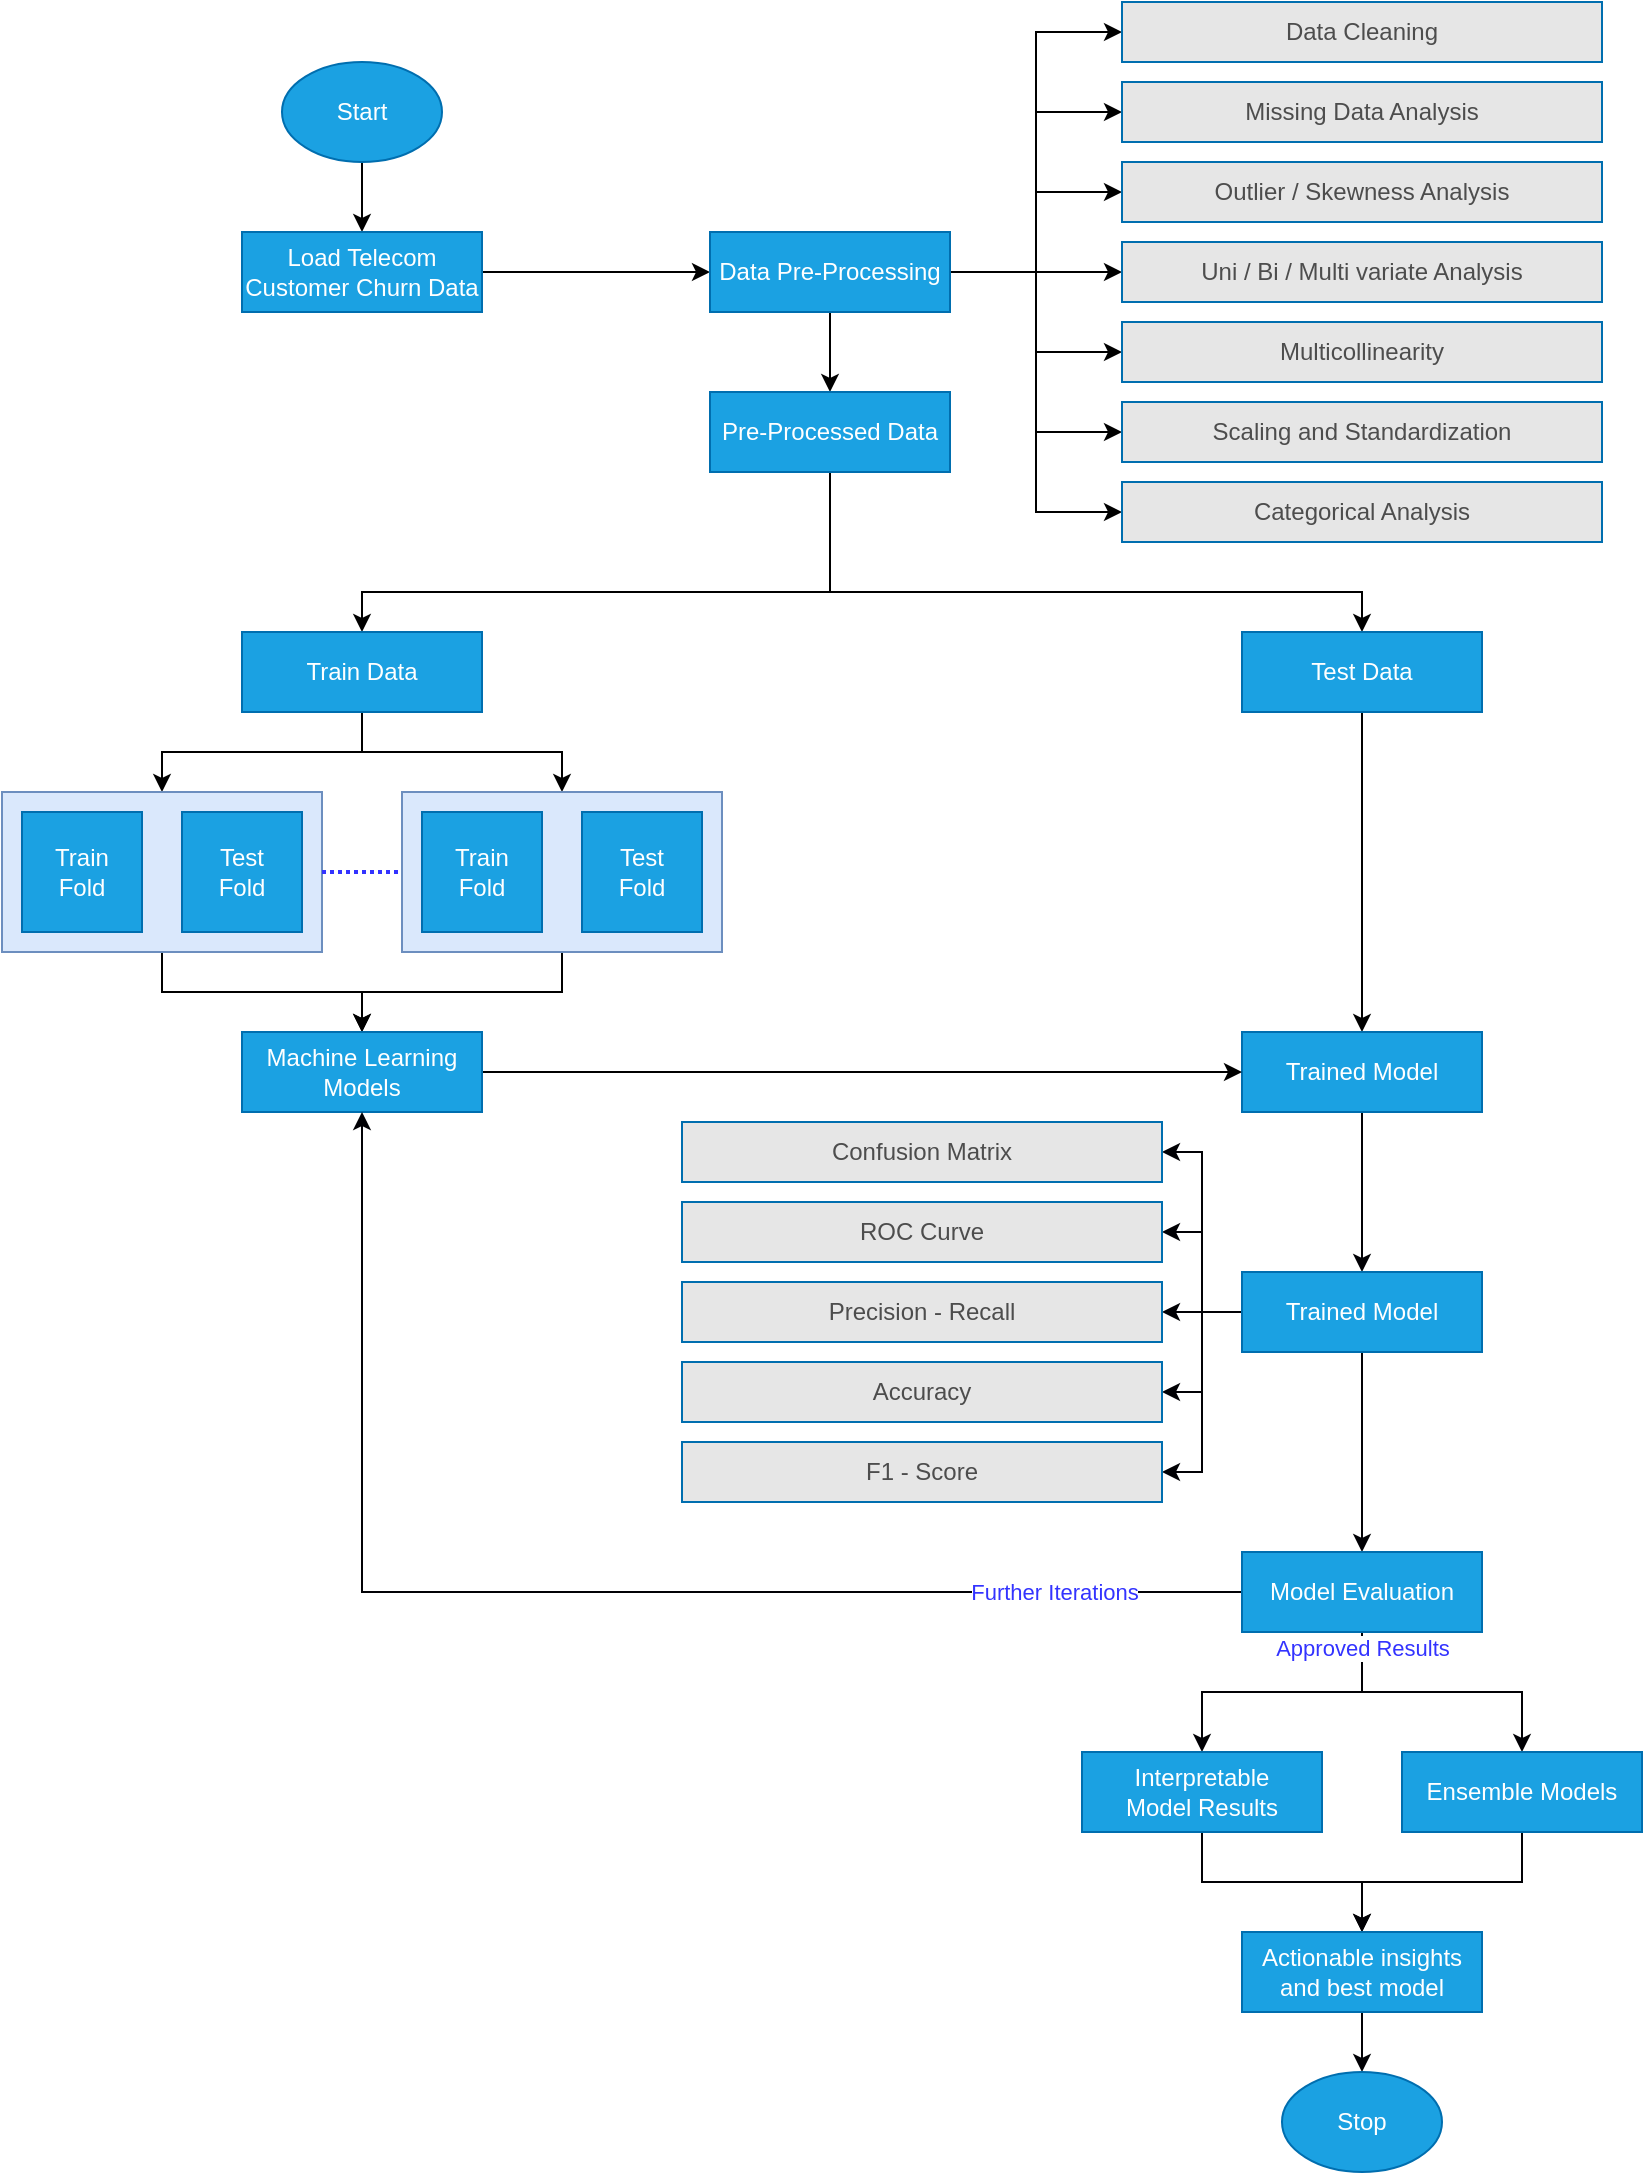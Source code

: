 <mxfile version="14.2.3" type="github">
  <diagram id="T6xlHbsUolrJedsmvCXW" name="Page-1">
    <mxGraphModel dx="667" dy="435" grid="1" gridSize="10" guides="1" tooltips="1" connect="1" arrows="1" fold="1" page="1" pageScale="1" pageWidth="827" pageHeight="1169" math="0" shadow="0">
      <root>
        <mxCell id="0" />
        <mxCell id="1" parent="0" />
        <mxCell id="YMOrMJ7NWThHLhNSM4CX-36" style="edgeStyle=orthogonalEdgeStyle;rounded=0;orthogonalLoop=1;jettySize=auto;html=1;fontColor=#4D4D4D;" edge="1" parent="1" source="YMOrMJ7NWThHLhNSM4CX-1" target="YMOrMJ7NWThHLhNSM4CX-2">
          <mxGeometry relative="1" as="geometry" />
        </mxCell>
        <mxCell id="YMOrMJ7NWThHLhNSM4CX-1" value="Start" style="ellipse;whiteSpace=wrap;html=1;fillColor=#1ba1e2;strokeColor=#006EAF;fontColor=#ffffff;" vertex="1" parent="1">
          <mxGeometry x="140" y="75" width="80" height="50" as="geometry" />
        </mxCell>
        <mxCell id="YMOrMJ7NWThHLhNSM4CX-37" style="edgeStyle=orthogonalEdgeStyle;rounded=0;orthogonalLoop=1;jettySize=auto;html=1;fontColor=#4D4D4D;" edge="1" parent="1" source="YMOrMJ7NWThHLhNSM4CX-2" target="YMOrMJ7NWThHLhNSM4CX-4">
          <mxGeometry relative="1" as="geometry" />
        </mxCell>
        <mxCell id="YMOrMJ7NWThHLhNSM4CX-2" value="Load Telecom Customer Churn Data" style="rounded=0;whiteSpace=wrap;html=1;fillColor=#1ba1e2;strokeColor=#006EAF;fontColor=#ffffff;" vertex="1" parent="1">
          <mxGeometry x="120" y="160" width="120" height="40" as="geometry" />
        </mxCell>
        <mxCell id="YMOrMJ7NWThHLhNSM4CX-38" style="edgeStyle=orthogonalEdgeStyle;rounded=0;orthogonalLoop=1;jettySize=auto;html=1;entryX=0;entryY=0.5;entryDx=0;entryDy=0;fontColor=#4D4D4D;" edge="1" parent="1" source="YMOrMJ7NWThHLhNSM4CX-4" target="YMOrMJ7NWThHLhNSM4CX-5">
          <mxGeometry relative="1" as="geometry" />
        </mxCell>
        <mxCell id="YMOrMJ7NWThHLhNSM4CX-39" style="edgeStyle=orthogonalEdgeStyle;rounded=0;orthogonalLoop=1;jettySize=auto;html=1;entryX=0;entryY=0.5;entryDx=0;entryDy=0;fontColor=#4D4D4D;" edge="1" parent="1" source="YMOrMJ7NWThHLhNSM4CX-4" target="YMOrMJ7NWThHLhNSM4CX-9">
          <mxGeometry relative="1" as="geometry" />
        </mxCell>
        <mxCell id="YMOrMJ7NWThHLhNSM4CX-40" style="edgeStyle=orthogonalEdgeStyle;rounded=0;orthogonalLoop=1;jettySize=auto;html=1;entryX=0;entryY=0.5;entryDx=0;entryDy=0;fontColor=#4D4D4D;" edge="1" parent="1" source="YMOrMJ7NWThHLhNSM4CX-4" target="YMOrMJ7NWThHLhNSM4CX-10">
          <mxGeometry relative="1" as="geometry" />
        </mxCell>
        <mxCell id="YMOrMJ7NWThHLhNSM4CX-41" style="edgeStyle=orthogonalEdgeStyle;rounded=0;orthogonalLoop=1;jettySize=auto;html=1;entryX=0;entryY=0.5;entryDx=0;entryDy=0;fontColor=#4D4D4D;" edge="1" parent="1" source="YMOrMJ7NWThHLhNSM4CX-4" target="YMOrMJ7NWThHLhNSM4CX-11">
          <mxGeometry relative="1" as="geometry" />
        </mxCell>
        <mxCell id="YMOrMJ7NWThHLhNSM4CX-42" style="edgeStyle=orthogonalEdgeStyle;rounded=0;orthogonalLoop=1;jettySize=auto;html=1;entryX=0;entryY=0.5;entryDx=0;entryDy=0;fontColor=#4D4D4D;" edge="1" parent="1" source="YMOrMJ7NWThHLhNSM4CX-4" target="YMOrMJ7NWThHLhNSM4CX-12">
          <mxGeometry relative="1" as="geometry" />
        </mxCell>
        <mxCell id="YMOrMJ7NWThHLhNSM4CX-43" style="edgeStyle=orthogonalEdgeStyle;rounded=0;orthogonalLoop=1;jettySize=auto;html=1;entryX=0;entryY=0.5;entryDx=0;entryDy=0;fontColor=#4D4D4D;" edge="1" parent="1" source="YMOrMJ7NWThHLhNSM4CX-4" target="YMOrMJ7NWThHLhNSM4CX-8">
          <mxGeometry relative="1" as="geometry" />
        </mxCell>
        <mxCell id="YMOrMJ7NWThHLhNSM4CX-44" style="edgeStyle=orthogonalEdgeStyle;rounded=0;orthogonalLoop=1;jettySize=auto;html=1;entryX=0;entryY=0.5;entryDx=0;entryDy=0;fontColor=#4D4D4D;" edge="1" parent="1" source="YMOrMJ7NWThHLhNSM4CX-4" target="YMOrMJ7NWThHLhNSM4CX-7">
          <mxGeometry relative="1" as="geometry" />
        </mxCell>
        <mxCell id="YMOrMJ7NWThHLhNSM4CX-45" style="edgeStyle=orthogonalEdgeStyle;rounded=0;orthogonalLoop=1;jettySize=auto;html=1;fontColor=#4D4D4D;" edge="1" parent="1" source="YMOrMJ7NWThHLhNSM4CX-4" target="YMOrMJ7NWThHLhNSM4CX-15">
          <mxGeometry relative="1" as="geometry" />
        </mxCell>
        <mxCell id="YMOrMJ7NWThHLhNSM4CX-4" value="Data Pre-Processing" style="rounded=0;whiteSpace=wrap;html=1;fillColor=#1ba1e2;strokeColor=#006EAF;fontColor=#ffffff;" vertex="1" parent="1">
          <mxGeometry x="354" y="160" width="120" height="40" as="geometry" />
        </mxCell>
        <mxCell id="YMOrMJ7NWThHLhNSM4CX-5" value="&lt;font color=&quot;#4d4d4d&quot;&gt;Data Cleaning&lt;/font&gt;" style="rounded=0;whiteSpace=wrap;html=1;strokeColor=#006EAF;fontColor=#ffffff;fillColor=#E6E6E6;" vertex="1" parent="1">
          <mxGeometry x="560" y="45" width="240" height="30" as="geometry" />
        </mxCell>
        <mxCell id="YMOrMJ7NWThHLhNSM4CX-7" value="Categorical Analysis" style="rounded=0;whiteSpace=wrap;html=1;strokeColor=#006EAF;fillColor=#E6E6E6;fontColor=#4D4D4D;" vertex="1" parent="1">
          <mxGeometry x="560" y="285" width="240" height="30" as="geometry" />
        </mxCell>
        <mxCell id="YMOrMJ7NWThHLhNSM4CX-8" value="Scaling and Standardization" style="rounded=0;whiteSpace=wrap;html=1;strokeColor=#006EAF;fillColor=#E6E6E6;fontColor=#4D4D4D;" vertex="1" parent="1">
          <mxGeometry x="560" y="245" width="240" height="30" as="geometry" />
        </mxCell>
        <mxCell id="YMOrMJ7NWThHLhNSM4CX-9" value="Missing Data Analysis" style="rounded=0;whiteSpace=wrap;html=1;strokeColor=#006EAF;fillColor=#E6E6E6;fontColor=#4D4D4D;" vertex="1" parent="1">
          <mxGeometry x="560" y="85" width="240" height="30" as="geometry" />
        </mxCell>
        <mxCell id="YMOrMJ7NWThHLhNSM4CX-10" value="Outlier / Skewness Analysis" style="rounded=0;whiteSpace=wrap;html=1;strokeColor=#006EAF;fillColor=#E6E6E6;fontColor=#4D4D4D;" vertex="1" parent="1">
          <mxGeometry x="560" y="125" width="240" height="30" as="geometry" />
        </mxCell>
        <mxCell id="YMOrMJ7NWThHLhNSM4CX-11" value="Uni / Bi / Multi variate Analysis" style="rounded=0;whiteSpace=wrap;html=1;strokeColor=#006EAF;fillColor=#E6E6E6;fontColor=#4D4D4D;" vertex="1" parent="1">
          <mxGeometry x="560" y="165" width="240" height="30" as="geometry" />
        </mxCell>
        <mxCell id="YMOrMJ7NWThHLhNSM4CX-12" value="Multicollinearity" style="rounded=0;whiteSpace=wrap;html=1;strokeColor=#006EAF;fillColor=#E6E6E6;fontColor=#4D4D4D;" vertex="1" parent="1">
          <mxGeometry x="560" y="205" width="240" height="30" as="geometry" />
        </mxCell>
        <mxCell id="YMOrMJ7NWThHLhNSM4CX-46" style="edgeStyle=orthogonalEdgeStyle;rounded=0;orthogonalLoop=1;jettySize=auto;html=1;entryX=0.5;entryY=0;entryDx=0;entryDy=0;fontColor=#4D4D4D;" edge="1" parent="1" source="YMOrMJ7NWThHLhNSM4CX-15" target="YMOrMJ7NWThHLhNSM4CX-17">
          <mxGeometry relative="1" as="geometry">
            <Array as="points">
              <mxPoint x="414" y="340" />
              <mxPoint x="180" y="340" />
            </Array>
          </mxGeometry>
        </mxCell>
        <mxCell id="YMOrMJ7NWThHLhNSM4CX-47" style="edgeStyle=orthogonalEdgeStyle;rounded=0;orthogonalLoop=1;jettySize=auto;html=1;fontColor=#4D4D4D;" edge="1" parent="1" source="YMOrMJ7NWThHLhNSM4CX-15" target="YMOrMJ7NWThHLhNSM4CX-18">
          <mxGeometry relative="1" as="geometry">
            <Array as="points">
              <mxPoint x="414" y="340" />
              <mxPoint x="680" y="340" />
            </Array>
          </mxGeometry>
        </mxCell>
        <mxCell id="YMOrMJ7NWThHLhNSM4CX-15" value="Pre-Processed Data" style="rounded=0;whiteSpace=wrap;html=1;fillColor=#1ba1e2;strokeColor=#006EAF;fontColor=#ffffff;" vertex="1" parent="1">
          <mxGeometry x="354" y="240" width="120" height="40" as="geometry" />
        </mxCell>
        <mxCell id="YMOrMJ7NWThHLhNSM4CX-48" style="edgeStyle=orthogonalEdgeStyle;rounded=0;orthogonalLoop=1;jettySize=auto;html=1;entryX=0.5;entryY=0;entryDx=0;entryDy=0;fontColor=#4D4D4D;" edge="1" parent="1" source="YMOrMJ7NWThHLhNSM4CX-17" target="YMOrMJ7NWThHLhNSM4CX-19">
          <mxGeometry relative="1" as="geometry" />
        </mxCell>
        <mxCell id="YMOrMJ7NWThHLhNSM4CX-49" style="edgeStyle=orthogonalEdgeStyle;rounded=0;orthogonalLoop=1;jettySize=auto;html=1;entryX=0.5;entryY=0;entryDx=0;entryDy=0;fontColor=#4D4D4D;" edge="1" parent="1" source="YMOrMJ7NWThHLhNSM4CX-17" target="YMOrMJ7NWThHLhNSM4CX-23">
          <mxGeometry relative="1" as="geometry" />
        </mxCell>
        <mxCell id="YMOrMJ7NWThHLhNSM4CX-17" value="Train Data" style="rounded=0;whiteSpace=wrap;html=1;fillColor=#1ba1e2;strokeColor=#006EAF;fontColor=#ffffff;" vertex="1" parent="1">
          <mxGeometry x="120" y="360" width="120" height="40" as="geometry" />
        </mxCell>
        <mxCell id="YMOrMJ7NWThHLhNSM4CX-50" style="edgeStyle=orthogonalEdgeStyle;rounded=0;orthogonalLoop=1;jettySize=auto;html=1;fontColor=#4D4D4D;" edge="1" parent="1" source="YMOrMJ7NWThHLhNSM4CX-18" target="YMOrMJ7NWThHLhNSM4CX-26">
          <mxGeometry relative="1" as="geometry" />
        </mxCell>
        <mxCell id="YMOrMJ7NWThHLhNSM4CX-18" value="Test Data" style="rounded=0;whiteSpace=wrap;html=1;fillColor=#1ba1e2;strokeColor=#006EAF;fontColor=#ffffff;" vertex="1" parent="1">
          <mxGeometry x="620" y="360" width="120" height="40" as="geometry" />
        </mxCell>
        <mxCell id="YMOrMJ7NWThHLhNSM4CX-51" style="edgeStyle=orthogonalEdgeStyle;rounded=0;orthogonalLoop=1;jettySize=auto;html=1;fontColor=#4D4D4D;" edge="1" parent="1" source="YMOrMJ7NWThHLhNSM4CX-19" target="YMOrMJ7NWThHLhNSM4CX-27">
          <mxGeometry relative="1" as="geometry" />
        </mxCell>
        <mxCell id="YMOrMJ7NWThHLhNSM4CX-19" value="" style="rounded=0;whiteSpace=wrap;html=1;fillColor=#dae8fc;strokeColor=#6c8ebf;" vertex="1" parent="1">
          <mxGeometry y="440" width="160" height="80" as="geometry" />
        </mxCell>
        <mxCell id="YMOrMJ7NWThHLhNSM4CX-21" value="Train&lt;br&gt;Fold" style="rounded=0;whiteSpace=wrap;html=1;fillColor=#1ba1e2;strokeColor=#006EAF;fontColor=#ffffff;" vertex="1" parent="1">
          <mxGeometry x="10" y="450" width="60" height="60" as="geometry" />
        </mxCell>
        <mxCell id="YMOrMJ7NWThHLhNSM4CX-22" value="Test&lt;br&gt;Fold" style="rounded=0;whiteSpace=wrap;html=1;fillColor=#1ba1e2;strokeColor=#006EAF;fontColor=#ffffff;" vertex="1" parent="1">
          <mxGeometry x="90" y="450" width="60" height="60" as="geometry" />
        </mxCell>
        <mxCell id="YMOrMJ7NWThHLhNSM4CX-52" style="edgeStyle=orthogonalEdgeStyle;rounded=0;orthogonalLoop=1;jettySize=auto;html=1;entryX=0.5;entryY=0;entryDx=0;entryDy=0;fontColor=#4D4D4D;" edge="1" parent="1" source="YMOrMJ7NWThHLhNSM4CX-23" target="YMOrMJ7NWThHLhNSM4CX-27">
          <mxGeometry relative="1" as="geometry" />
        </mxCell>
        <mxCell id="YMOrMJ7NWThHLhNSM4CX-23" value="" style="rounded=0;whiteSpace=wrap;html=1;fillColor=#dae8fc;strokeColor=#6c8ebf;" vertex="1" parent="1">
          <mxGeometry x="200" y="440" width="160" height="80" as="geometry" />
        </mxCell>
        <mxCell id="YMOrMJ7NWThHLhNSM4CX-24" value="Train&lt;br&gt;Fold" style="rounded=0;whiteSpace=wrap;html=1;fillColor=#1ba1e2;strokeColor=#006EAF;fontColor=#ffffff;" vertex="1" parent="1">
          <mxGeometry x="210" y="450" width="60" height="60" as="geometry" />
        </mxCell>
        <mxCell id="YMOrMJ7NWThHLhNSM4CX-25" value="Test&lt;br&gt;Fold" style="rounded=0;whiteSpace=wrap;html=1;fillColor=#1ba1e2;strokeColor=#006EAF;fontColor=#ffffff;" vertex="1" parent="1">
          <mxGeometry x="290" y="450" width="60" height="60" as="geometry" />
        </mxCell>
        <mxCell id="YMOrMJ7NWThHLhNSM4CX-54" style="edgeStyle=orthogonalEdgeStyle;rounded=0;orthogonalLoop=1;jettySize=auto;html=1;fontColor=#3333FF;strokeColor=#010105;" edge="1" parent="1" source="YMOrMJ7NWThHLhNSM4CX-26" target="YMOrMJ7NWThHLhNSM4CX-29">
          <mxGeometry relative="1" as="geometry" />
        </mxCell>
        <mxCell id="YMOrMJ7NWThHLhNSM4CX-26" value="Trained Model" style="rounded=0;whiteSpace=wrap;html=1;fillColor=#1ba1e2;strokeColor=#006EAF;fontColor=#ffffff;" vertex="1" parent="1">
          <mxGeometry x="620" y="560" width="120" height="40" as="geometry" />
        </mxCell>
        <mxCell id="YMOrMJ7NWThHLhNSM4CX-28" style="edgeStyle=orthogonalEdgeStyle;rounded=0;orthogonalLoop=1;jettySize=auto;html=1;entryX=0;entryY=0.5;entryDx=0;entryDy=0;fontColor=#4D4D4D;" edge="1" parent="1" source="YMOrMJ7NWThHLhNSM4CX-27" target="YMOrMJ7NWThHLhNSM4CX-26">
          <mxGeometry relative="1" as="geometry" />
        </mxCell>
        <mxCell id="YMOrMJ7NWThHLhNSM4CX-27" value="Machine Learning Models" style="rounded=0;whiteSpace=wrap;html=1;fillColor=#1ba1e2;strokeColor=#006EAF;fontColor=#ffffff;" vertex="1" parent="1">
          <mxGeometry x="120" y="560" width="120" height="40" as="geometry" />
        </mxCell>
        <mxCell id="YMOrMJ7NWThHLhNSM4CX-55" style="edgeStyle=orthogonalEdgeStyle;rounded=0;orthogonalLoop=1;jettySize=auto;html=1;strokeColor=#010105;fontColor=#3333FF;" edge="1" parent="1" source="YMOrMJ7NWThHLhNSM4CX-29" target="YMOrMJ7NWThHLhNSM4CX-35">
          <mxGeometry relative="1" as="geometry" />
        </mxCell>
        <mxCell id="YMOrMJ7NWThHLhNSM4CX-56" style="edgeStyle=orthogonalEdgeStyle;rounded=0;orthogonalLoop=1;jettySize=auto;html=1;entryX=1;entryY=0.5;entryDx=0;entryDy=0;strokeColor=#010105;fontColor=#3333FF;" edge="1" parent="1" source="YMOrMJ7NWThHLhNSM4CX-29" target="YMOrMJ7NWThHLhNSM4CX-32">
          <mxGeometry relative="1" as="geometry" />
        </mxCell>
        <mxCell id="YMOrMJ7NWThHLhNSM4CX-57" style="edgeStyle=orthogonalEdgeStyle;rounded=0;orthogonalLoop=1;jettySize=auto;html=1;entryX=1;entryY=0.5;entryDx=0;entryDy=0;strokeColor=#010105;fontColor=#3333FF;" edge="1" parent="1" source="YMOrMJ7NWThHLhNSM4CX-29" target="YMOrMJ7NWThHLhNSM4CX-33">
          <mxGeometry relative="1" as="geometry" />
        </mxCell>
        <mxCell id="YMOrMJ7NWThHLhNSM4CX-58" style="edgeStyle=orthogonalEdgeStyle;rounded=0;orthogonalLoop=1;jettySize=auto;html=1;strokeColor=#010105;fontColor=#3333FF;" edge="1" parent="1" source="YMOrMJ7NWThHLhNSM4CX-29" target="YMOrMJ7NWThHLhNSM4CX-34">
          <mxGeometry relative="1" as="geometry" />
        </mxCell>
        <mxCell id="YMOrMJ7NWThHLhNSM4CX-61" style="edgeStyle=orthogonalEdgeStyle;rounded=0;orthogonalLoop=1;jettySize=auto;html=1;entryX=1;entryY=0.5;entryDx=0;entryDy=0;strokeColor=#010105;fontColor=#3333FF;" edge="1" parent="1" source="YMOrMJ7NWThHLhNSM4CX-29" target="YMOrMJ7NWThHLhNSM4CX-31">
          <mxGeometry relative="1" as="geometry" />
        </mxCell>
        <mxCell id="YMOrMJ7NWThHLhNSM4CX-62" style="edgeStyle=orthogonalEdgeStyle;rounded=0;orthogonalLoop=1;jettySize=auto;html=1;entryX=1;entryY=0.5;entryDx=0;entryDy=0;strokeColor=#010105;fontColor=#3333FF;" edge="1" parent="1" source="YMOrMJ7NWThHLhNSM4CX-29" target="YMOrMJ7NWThHLhNSM4CX-30">
          <mxGeometry relative="1" as="geometry" />
        </mxCell>
        <mxCell id="YMOrMJ7NWThHLhNSM4CX-29" value="Trained Model" style="rounded=0;whiteSpace=wrap;html=1;fillColor=#1ba1e2;strokeColor=#006EAF;fontColor=#ffffff;" vertex="1" parent="1">
          <mxGeometry x="620" y="680" width="120" height="40" as="geometry" />
        </mxCell>
        <mxCell id="YMOrMJ7NWThHLhNSM4CX-30" value="F1 - Score" style="rounded=0;whiteSpace=wrap;html=1;strokeColor=#006EAF;fillColor=#E6E6E6;fontColor=#4D4D4D;" vertex="1" parent="1">
          <mxGeometry x="340" y="765" width="240" height="30" as="geometry" />
        </mxCell>
        <mxCell id="YMOrMJ7NWThHLhNSM4CX-31" value="Accuracy" style="rounded=0;whiteSpace=wrap;html=1;strokeColor=#006EAF;fillColor=#E6E6E6;fontColor=#4D4D4D;" vertex="1" parent="1">
          <mxGeometry x="340" y="725" width="240" height="30" as="geometry" />
        </mxCell>
        <mxCell id="YMOrMJ7NWThHLhNSM4CX-32" value="Confusion Matrix" style="rounded=0;whiteSpace=wrap;html=1;strokeColor=#006EAF;fillColor=#E6E6E6;fontColor=#4D4D4D;" vertex="1" parent="1">
          <mxGeometry x="340" y="605" width="240" height="30" as="geometry" />
        </mxCell>
        <mxCell id="YMOrMJ7NWThHLhNSM4CX-33" value="ROC Curve" style="rounded=0;whiteSpace=wrap;html=1;strokeColor=#006EAF;fillColor=#E6E6E6;fontColor=#4D4D4D;" vertex="1" parent="1">
          <mxGeometry x="340" y="645" width="240" height="30" as="geometry" />
        </mxCell>
        <mxCell id="YMOrMJ7NWThHLhNSM4CX-34" value="Precision - Recall" style="rounded=0;whiteSpace=wrap;html=1;strokeColor=#006EAF;fillColor=#E6E6E6;fontColor=#4D4D4D;" vertex="1" parent="1">
          <mxGeometry x="340" y="685" width="240" height="30" as="geometry" />
        </mxCell>
        <mxCell id="YMOrMJ7NWThHLhNSM4CX-63" style="edgeStyle=orthogonalEdgeStyle;rounded=0;orthogonalLoop=1;jettySize=auto;html=1;strokeColor=#010105;fontColor=#3333FF;" edge="1" parent="1" source="YMOrMJ7NWThHLhNSM4CX-35" target="YMOrMJ7NWThHLhNSM4CX-27">
          <mxGeometry relative="1" as="geometry" />
        </mxCell>
        <mxCell id="YMOrMJ7NWThHLhNSM4CX-64" value="Further Iterations" style="edgeLabel;html=1;align=center;verticalAlign=middle;resizable=0;points=[];fontColor=#3333FF;" vertex="1" connectable="0" parent="YMOrMJ7NWThHLhNSM4CX-63">
          <mxGeometry x="-0.724" relative="1" as="geometry">
            <mxPoint as="offset" />
          </mxGeometry>
        </mxCell>
        <mxCell id="YMOrMJ7NWThHLhNSM4CX-67" style="edgeStyle=orthogonalEdgeStyle;rounded=0;orthogonalLoop=1;jettySize=auto;html=1;strokeColor=#010105;fontColor=#3333FF;" edge="1" parent="1" source="YMOrMJ7NWThHLhNSM4CX-35" target="YMOrMJ7NWThHLhNSM4CX-65">
          <mxGeometry relative="1" as="geometry" />
        </mxCell>
        <mxCell id="YMOrMJ7NWThHLhNSM4CX-68" style="edgeStyle=orthogonalEdgeStyle;rounded=0;orthogonalLoop=1;jettySize=auto;html=1;strokeColor=#010105;fontColor=#3333FF;" edge="1" parent="1" source="YMOrMJ7NWThHLhNSM4CX-35" target="YMOrMJ7NWThHLhNSM4CX-66">
          <mxGeometry relative="1" as="geometry" />
        </mxCell>
        <mxCell id="YMOrMJ7NWThHLhNSM4CX-75" value="Approved Results" style="edgeLabel;html=1;align=center;verticalAlign=middle;resizable=0;points=[];fontColor=#3333FF;" vertex="1" connectable="0" parent="YMOrMJ7NWThHLhNSM4CX-68">
          <mxGeometry x="-0.883" relative="1" as="geometry">
            <mxPoint as="offset" />
          </mxGeometry>
        </mxCell>
        <mxCell id="YMOrMJ7NWThHLhNSM4CX-35" value="Model Evaluation" style="rounded=0;whiteSpace=wrap;html=1;fillColor=#1ba1e2;strokeColor=#006EAF;fontColor=#ffffff;" vertex="1" parent="1">
          <mxGeometry x="620" y="820" width="120" height="40" as="geometry" />
        </mxCell>
        <mxCell id="YMOrMJ7NWThHLhNSM4CX-53" value="" style="endArrow=none;dashed=1;html=1;strokeWidth=2;exitX=1;exitY=0.5;exitDx=0;exitDy=0;entryX=0;entryY=0.5;entryDx=0;entryDy=0;fontColor=#3333FF;dashPattern=1 1;strokeColor=#3333FF;" edge="1" parent="1" source="YMOrMJ7NWThHLhNSM4CX-19" target="YMOrMJ7NWThHLhNSM4CX-23">
          <mxGeometry width="50" height="50" relative="1" as="geometry">
            <mxPoint x="450" y="480" as="sourcePoint" />
            <mxPoint x="500" y="430" as="targetPoint" />
          </mxGeometry>
        </mxCell>
        <mxCell id="YMOrMJ7NWThHLhNSM4CX-70" style="edgeStyle=orthogonalEdgeStyle;rounded=0;orthogonalLoop=1;jettySize=auto;html=1;strokeColor=#010105;fontColor=#3333FF;" edge="1" parent="1" source="YMOrMJ7NWThHLhNSM4CX-65" target="YMOrMJ7NWThHLhNSM4CX-69">
          <mxGeometry relative="1" as="geometry" />
        </mxCell>
        <mxCell id="YMOrMJ7NWThHLhNSM4CX-65" value="Interpretable &lt;br&gt;Model Results" style="rounded=0;whiteSpace=wrap;html=1;fillColor=#1ba1e2;strokeColor=#006EAF;fontColor=#ffffff;" vertex="1" parent="1">
          <mxGeometry x="540" y="920" width="120" height="40" as="geometry" />
        </mxCell>
        <mxCell id="YMOrMJ7NWThHLhNSM4CX-71" style="edgeStyle=orthogonalEdgeStyle;rounded=0;orthogonalLoop=1;jettySize=auto;html=1;entryX=0.5;entryY=0;entryDx=0;entryDy=0;strokeColor=#010105;fontColor=#3333FF;" edge="1" parent="1" source="YMOrMJ7NWThHLhNSM4CX-66" target="YMOrMJ7NWThHLhNSM4CX-69">
          <mxGeometry relative="1" as="geometry" />
        </mxCell>
        <mxCell id="YMOrMJ7NWThHLhNSM4CX-66" value="Ensemble Models" style="rounded=0;whiteSpace=wrap;html=1;fillColor=#1ba1e2;strokeColor=#006EAF;fontColor=#ffffff;" vertex="1" parent="1">
          <mxGeometry x="700" y="920" width="120" height="40" as="geometry" />
        </mxCell>
        <mxCell id="YMOrMJ7NWThHLhNSM4CX-74" style="edgeStyle=orthogonalEdgeStyle;rounded=0;orthogonalLoop=1;jettySize=auto;html=1;strokeColor=#010105;fontColor=#3333FF;" edge="1" parent="1" source="YMOrMJ7NWThHLhNSM4CX-69" target="YMOrMJ7NWThHLhNSM4CX-72">
          <mxGeometry relative="1" as="geometry" />
        </mxCell>
        <mxCell id="YMOrMJ7NWThHLhNSM4CX-69" value="Actionable insights and best model" style="rounded=0;whiteSpace=wrap;html=1;fillColor=#1ba1e2;strokeColor=#006EAF;fontColor=#ffffff;" vertex="1" parent="1">
          <mxGeometry x="620" y="1010" width="120" height="40" as="geometry" />
        </mxCell>
        <mxCell id="YMOrMJ7NWThHLhNSM4CX-72" value="Stop" style="ellipse;whiteSpace=wrap;html=1;fillColor=#1ba1e2;strokeColor=#006EAF;fontColor=#ffffff;" vertex="1" parent="1">
          <mxGeometry x="640" y="1080" width="80" height="50" as="geometry" />
        </mxCell>
      </root>
    </mxGraphModel>
  </diagram>
</mxfile>
